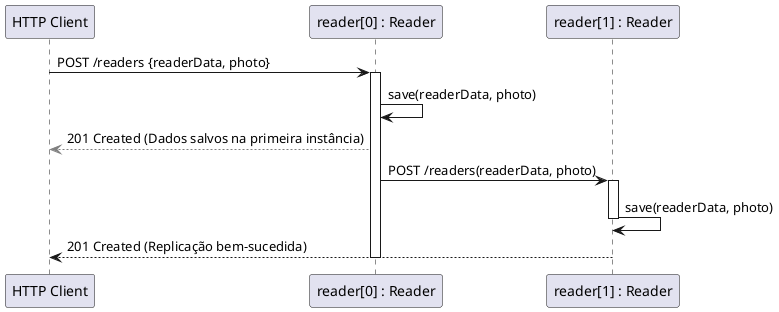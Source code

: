@startuml
' Definindo os participantes
participant "HTTP Client" as client
participant "reader[0] : Reader" as reader0
participant "reader[1] : Reader" as reader1

client -> reader0: POST /readers {readerData, photo}
activate reader0

' Reader 0 salva os dados
reader0 -> reader0: save(readerData, photo)

' Resposta inicial ao cliente (tracejada, pois o processo ainda está em andamento)
reader0 -[#gray,dashed]-> client: 201 Created (Dados salvos na primeira instância)

' Replicação dos dados para a outra instância (espelhamento)
reader0 -> reader1: POST /readers(readerData, photo)
activate reader1
reader1 -> reader1: save(readerData, photo)
deactivate reader1

' Reader 1 envia a resposta final ao cliente indicando que a replicação foi bem-sucedida
reader1 --> client: 201 Created (Replicação bem-sucedida)

deactivate reader0

@enduml
